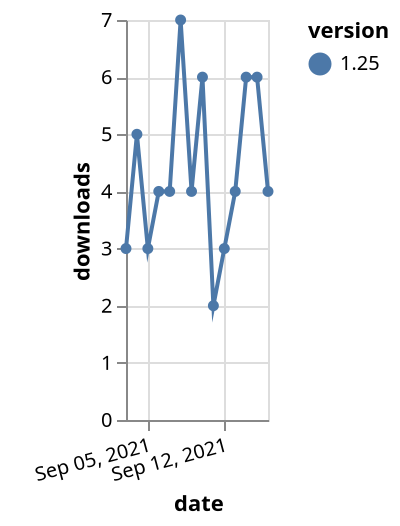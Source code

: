 {"$schema": "https://vega.github.io/schema/vega-lite/v5.json", "description": "A simple bar chart with embedded data.", "data": {"values": [{"date": "2021-09-03", "total": 3972, "delta": 3, "version": "1.25"}, {"date": "2021-09-04", "total": 3977, "delta": 5, "version": "1.25"}, {"date": "2021-09-05", "total": 3980, "delta": 3, "version": "1.25"}, {"date": "2021-09-06", "total": 3984, "delta": 4, "version": "1.25"}, {"date": "2021-09-07", "total": 3988, "delta": 4, "version": "1.25"}, {"date": "2021-09-08", "total": 3995, "delta": 7, "version": "1.25"}, {"date": "2021-09-09", "total": 3999, "delta": 4, "version": "1.25"}, {"date": "2021-09-10", "total": 4005, "delta": 6, "version": "1.25"}, {"date": "2021-09-11", "total": 4007, "delta": 2, "version": "1.25"}, {"date": "2021-09-12", "total": 4010, "delta": 3, "version": "1.25"}, {"date": "2021-09-13", "total": 4014, "delta": 4, "version": "1.25"}, {"date": "2021-09-14", "total": 4020, "delta": 6, "version": "1.25"}, {"date": "2021-09-15", "total": 4026, "delta": 6, "version": "1.25"}, {"date": "2021-09-16", "total": 4030, "delta": 4, "version": "1.25"}]}, "width": "container", "mark": {"type": "line", "point": {"filled": true}}, "encoding": {"x": {"field": "date", "type": "temporal", "timeUnit": "yearmonthdate", "title": "date", "axis": {"labelAngle": -15}}, "y": {"field": "delta", "type": "quantitative", "title": "downloads"}, "color": {"field": "version", "type": "nominal"}, "tooltip": {"field": "delta"}}}